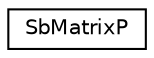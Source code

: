 digraph "Graphical Class Hierarchy"
{
 // LATEX_PDF_SIZE
  edge [fontname="Helvetica",fontsize="10",labelfontname="Helvetica",labelfontsize="10"];
  node [fontname="Helvetica",fontsize="10",shape=record];
  rankdir="LR";
  Node0 [label="SbMatrixP",height=0.2,width=0.4,color="black", fillcolor="white", style="filled",URL="$classSbMatrixP.html",tooltip=" "];
}
